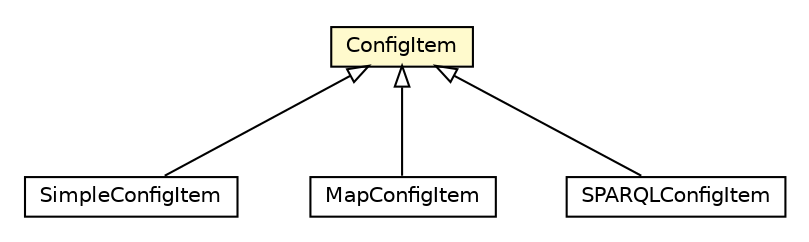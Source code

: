 #!/usr/local/bin/dot
#
# Class diagram 
# Generated by UMLGraph version R5_6-24-gf6e263 (http://www.umlgraph.org/)
#

digraph G {
	edge [fontname="Helvetica",fontsize=10,labelfontname="Helvetica",labelfontsize=10];
	node [fontname="Helvetica",fontsize=10,shape=plaintext];
	nodesep=0.25;
	ranksep=0.5;
	// org.universAAL.tools.ucc.configuration.model.configurationdefinition.SimpleConfigItem
	c2832257 [label=<<table title="org.universAAL.tools.ucc.configuration.model.configurationdefinition.SimpleConfigItem" border="0" cellborder="1" cellspacing="0" cellpadding="2" port="p" href="./SimpleConfigItem.html">
		<tr><td><table border="0" cellspacing="0" cellpadding="1">
<tr><td align="center" balign="center"> SimpleConfigItem </td></tr>
		</table></td></tr>
		</table>>, URL="./SimpleConfigItem.html", fontname="Helvetica", fontcolor="black", fontsize=10.0];
	// org.universAAL.tools.ucc.configuration.model.configurationdefinition.ConfigItem
	c2832258 [label=<<table title="org.universAAL.tools.ucc.configuration.model.configurationdefinition.ConfigItem" border="0" cellborder="1" cellspacing="0" cellpadding="2" port="p" bgcolor="lemonChiffon" href="./ConfigItem.html">
		<tr><td><table border="0" cellspacing="0" cellpadding="1">
<tr><td align="center" balign="center"> ConfigItem </td></tr>
		</table></td></tr>
		</table>>, URL="./ConfigItem.html", fontname="Helvetica", fontcolor="black", fontsize=10.0];
	// org.universAAL.tools.ucc.configuration.model.configurationdefinition.MapConfigItem
	c2832261 [label=<<table title="org.universAAL.tools.ucc.configuration.model.configurationdefinition.MapConfigItem" border="0" cellborder="1" cellspacing="0" cellpadding="2" port="p" href="./MapConfigItem.html">
		<tr><td><table border="0" cellspacing="0" cellpadding="1">
<tr><td align="center" balign="center"> MapConfigItem </td></tr>
		</table></td></tr>
		</table>>, URL="./MapConfigItem.html", fontname="Helvetica", fontcolor="black", fontsize=10.0];
	// org.universAAL.tools.ucc.configuration.model.configurationdefinition.SPARQLConfigItem
	c2832265 [label=<<table title="org.universAAL.tools.ucc.configuration.model.configurationdefinition.SPARQLConfigItem" border="0" cellborder="1" cellspacing="0" cellpadding="2" port="p" href="./SPARQLConfigItem.html">
		<tr><td><table border="0" cellspacing="0" cellpadding="1">
<tr><td align="center" balign="center"> SPARQLConfigItem </td></tr>
		</table></td></tr>
		</table>>, URL="./SPARQLConfigItem.html", fontname="Helvetica", fontcolor="black", fontsize=10.0];
	//org.universAAL.tools.ucc.configuration.model.configurationdefinition.SimpleConfigItem extends org.universAAL.tools.ucc.configuration.model.configurationdefinition.ConfigItem
	c2832258:p -> c2832257:p [dir=back,arrowtail=empty];
	//org.universAAL.tools.ucc.configuration.model.configurationdefinition.MapConfigItem extends org.universAAL.tools.ucc.configuration.model.configurationdefinition.ConfigItem
	c2832258:p -> c2832261:p [dir=back,arrowtail=empty];
	//org.universAAL.tools.ucc.configuration.model.configurationdefinition.SPARQLConfigItem extends org.universAAL.tools.ucc.configuration.model.configurationdefinition.ConfigItem
	c2832258:p -> c2832265:p [dir=back,arrowtail=empty];
}

